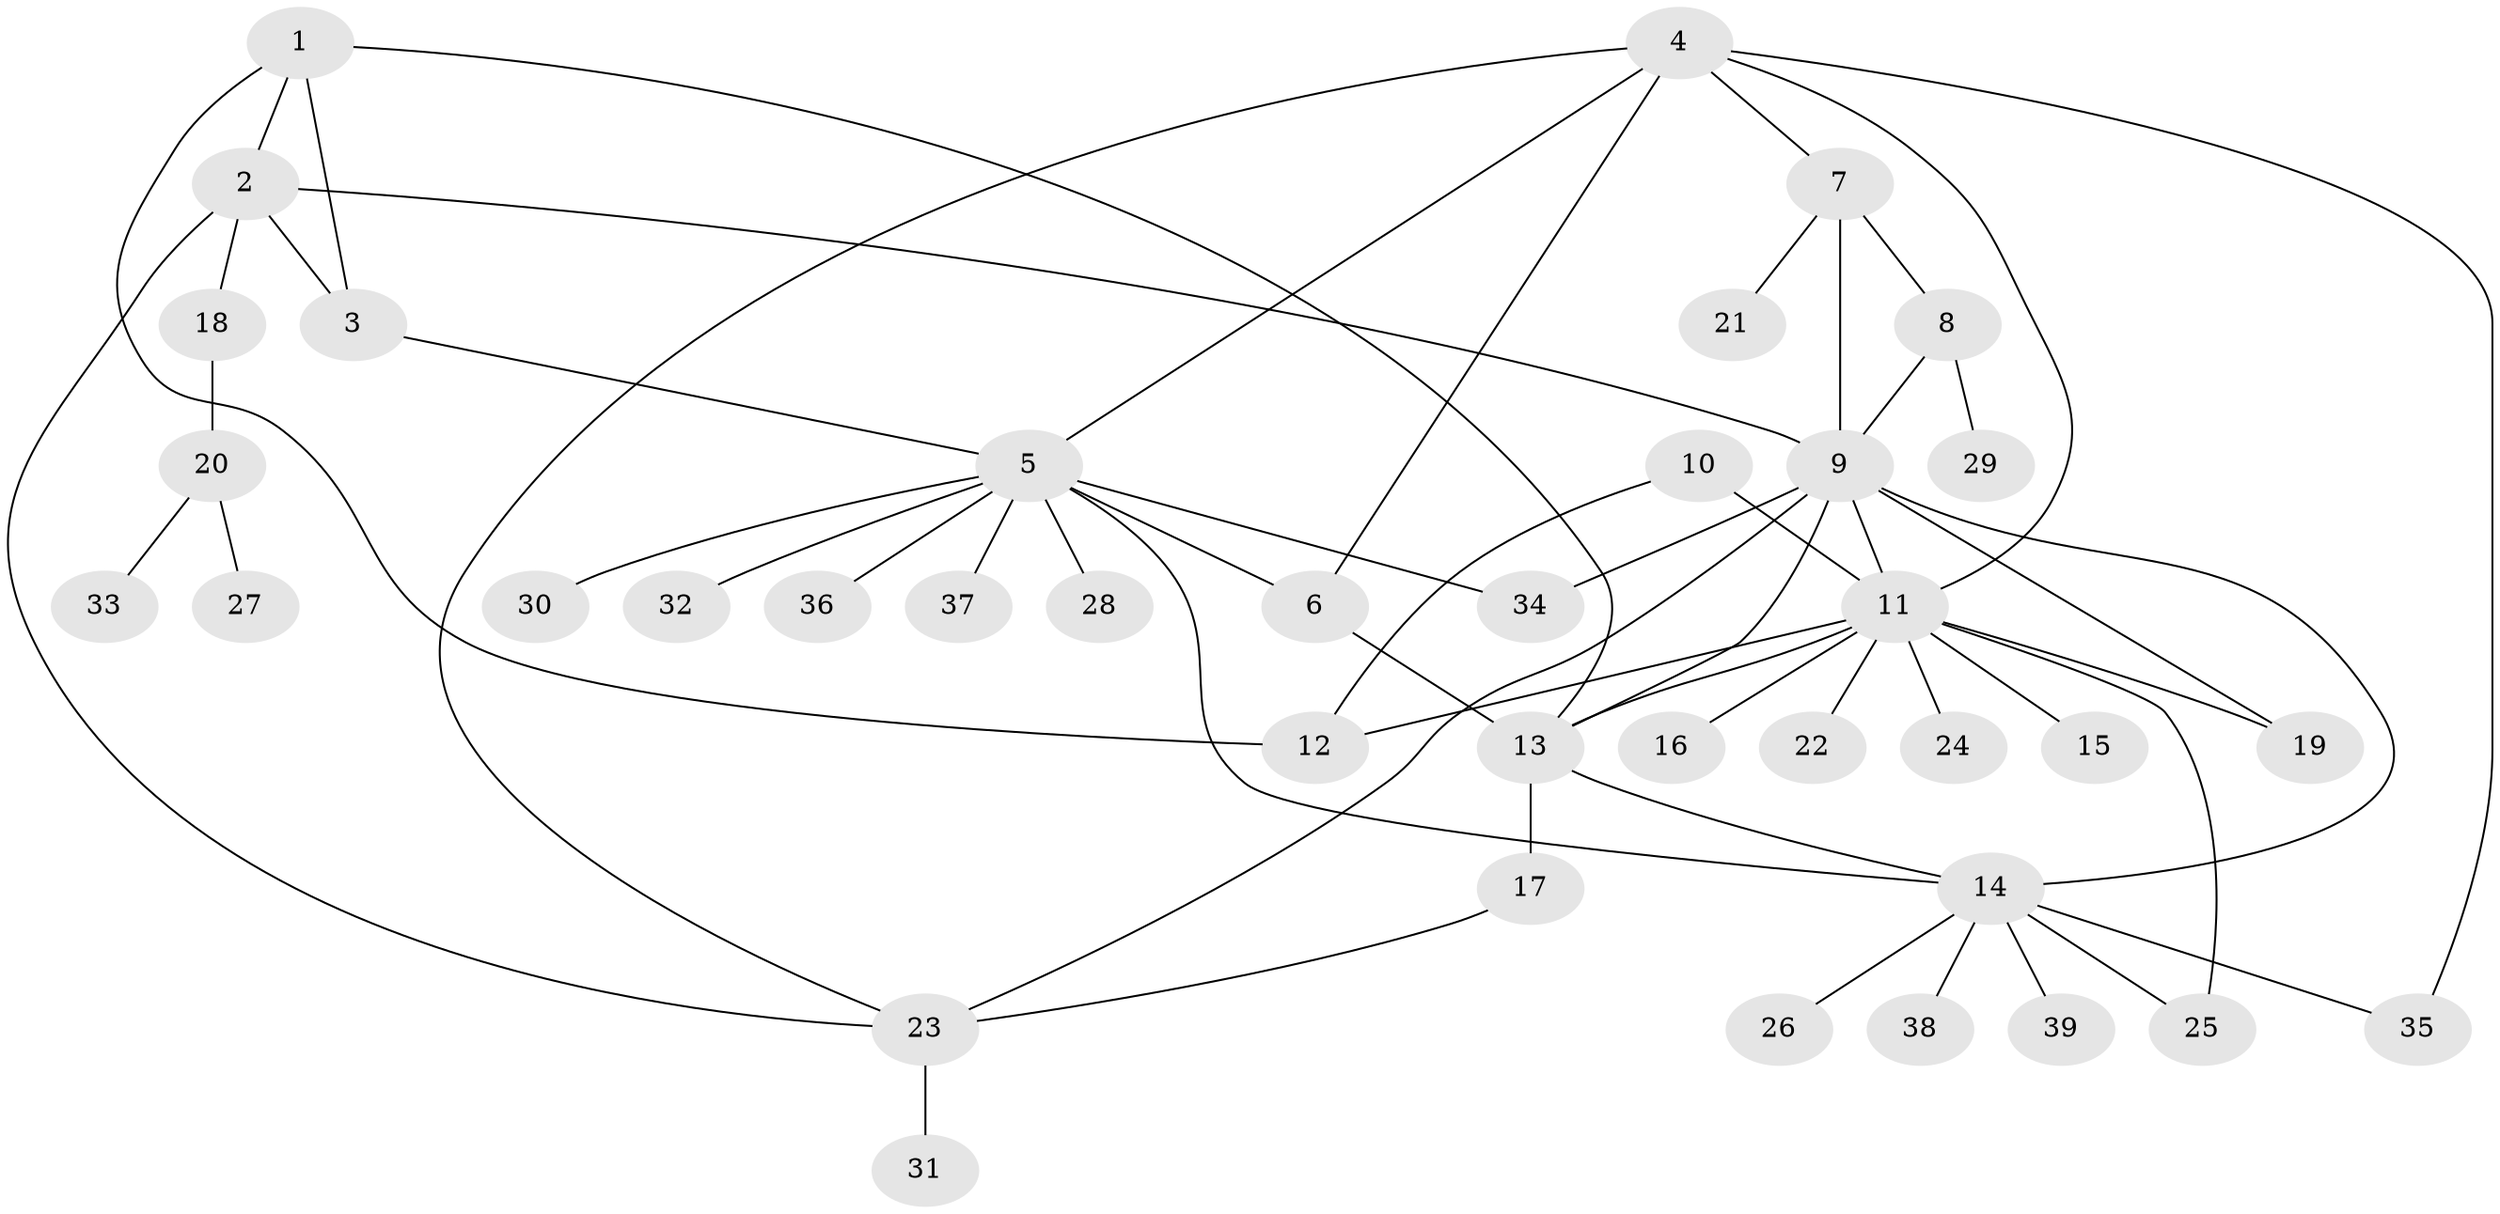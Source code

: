 // original degree distribution, {4: 0.125, 6: 0.015625, 7: 0.03125, 11: 0.015625, 3: 0.109375, 10: 0.015625, 13: 0.015625, 9: 0.015625, 1: 0.53125, 2: 0.125}
// Generated by graph-tools (version 1.1) at 2025/52/03/04/25 22:52:16]
// undirected, 39 vertices, 57 edges
graph export_dot {
  node [color=gray90,style=filled];
  1;
  2;
  3;
  4;
  5;
  6;
  7;
  8;
  9;
  10;
  11;
  12;
  13;
  14;
  15;
  16;
  17;
  18;
  19;
  20;
  21;
  22;
  23;
  24;
  25;
  26;
  27;
  28;
  29;
  30;
  31;
  32;
  33;
  34;
  35;
  36;
  37;
  38;
  39;
  1 -- 2 [weight=1.0];
  1 -- 3 [weight=1.0];
  1 -- 12 [weight=1.0];
  1 -- 13 [weight=1.0];
  2 -- 3 [weight=1.0];
  2 -- 9 [weight=1.0];
  2 -- 18 [weight=1.0];
  2 -- 23 [weight=1.0];
  3 -- 5 [weight=1.0];
  4 -- 5 [weight=1.0];
  4 -- 6 [weight=1.0];
  4 -- 7 [weight=1.0];
  4 -- 11 [weight=1.0];
  4 -- 23 [weight=1.0];
  4 -- 35 [weight=1.0];
  5 -- 6 [weight=1.0];
  5 -- 14 [weight=1.0];
  5 -- 28 [weight=1.0];
  5 -- 30 [weight=1.0];
  5 -- 32 [weight=1.0];
  5 -- 34 [weight=1.0];
  5 -- 36 [weight=1.0];
  5 -- 37 [weight=1.0];
  6 -- 13 [weight=1.0];
  7 -- 8 [weight=1.0];
  7 -- 9 [weight=6.0];
  7 -- 21 [weight=1.0];
  8 -- 9 [weight=1.0];
  8 -- 29 [weight=1.0];
  9 -- 11 [weight=2.0];
  9 -- 13 [weight=1.0];
  9 -- 14 [weight=1.0];
  9 -- 19 [weight=1.0];
  9 -- 23 [weight=1.0];
  9 -- 34 [weight=1.0];
  10 -- 11 [weight=1.0];
  10 -- 12 [weight=1.0];
  11 -- 12 [weight=1.0];
  11 -- 13 [weight=1.0];
  11 -- 15 [weight=1.0];
  11 -- 16 [weight=1.0];
  11 -- 19 [weight=1.0];
  11 -- 22 [weight=1.0];
  11 -- 24 [weight=1.0];
  11 -- 25 [weight=1.0];
  13 -- 14 [weight=1.0];
  13 -- 17 [weight=1.0];
  14 -- 25 [weight=1.0];
  14 -- 26 [weight=1.0];
  14 -- 35 [weight=1.0];
  14 -- 38 [weight=1.0];
  14 -- 39 [weight=1.0];
  17 -- 23 [weight=1.0];
  18 -- 20 [weight=1.0];
  20 -- 27 [weight=1.0];
  20 -- 33 [weight=1.0];
  23 -- 31 [weight=1.0];
}
